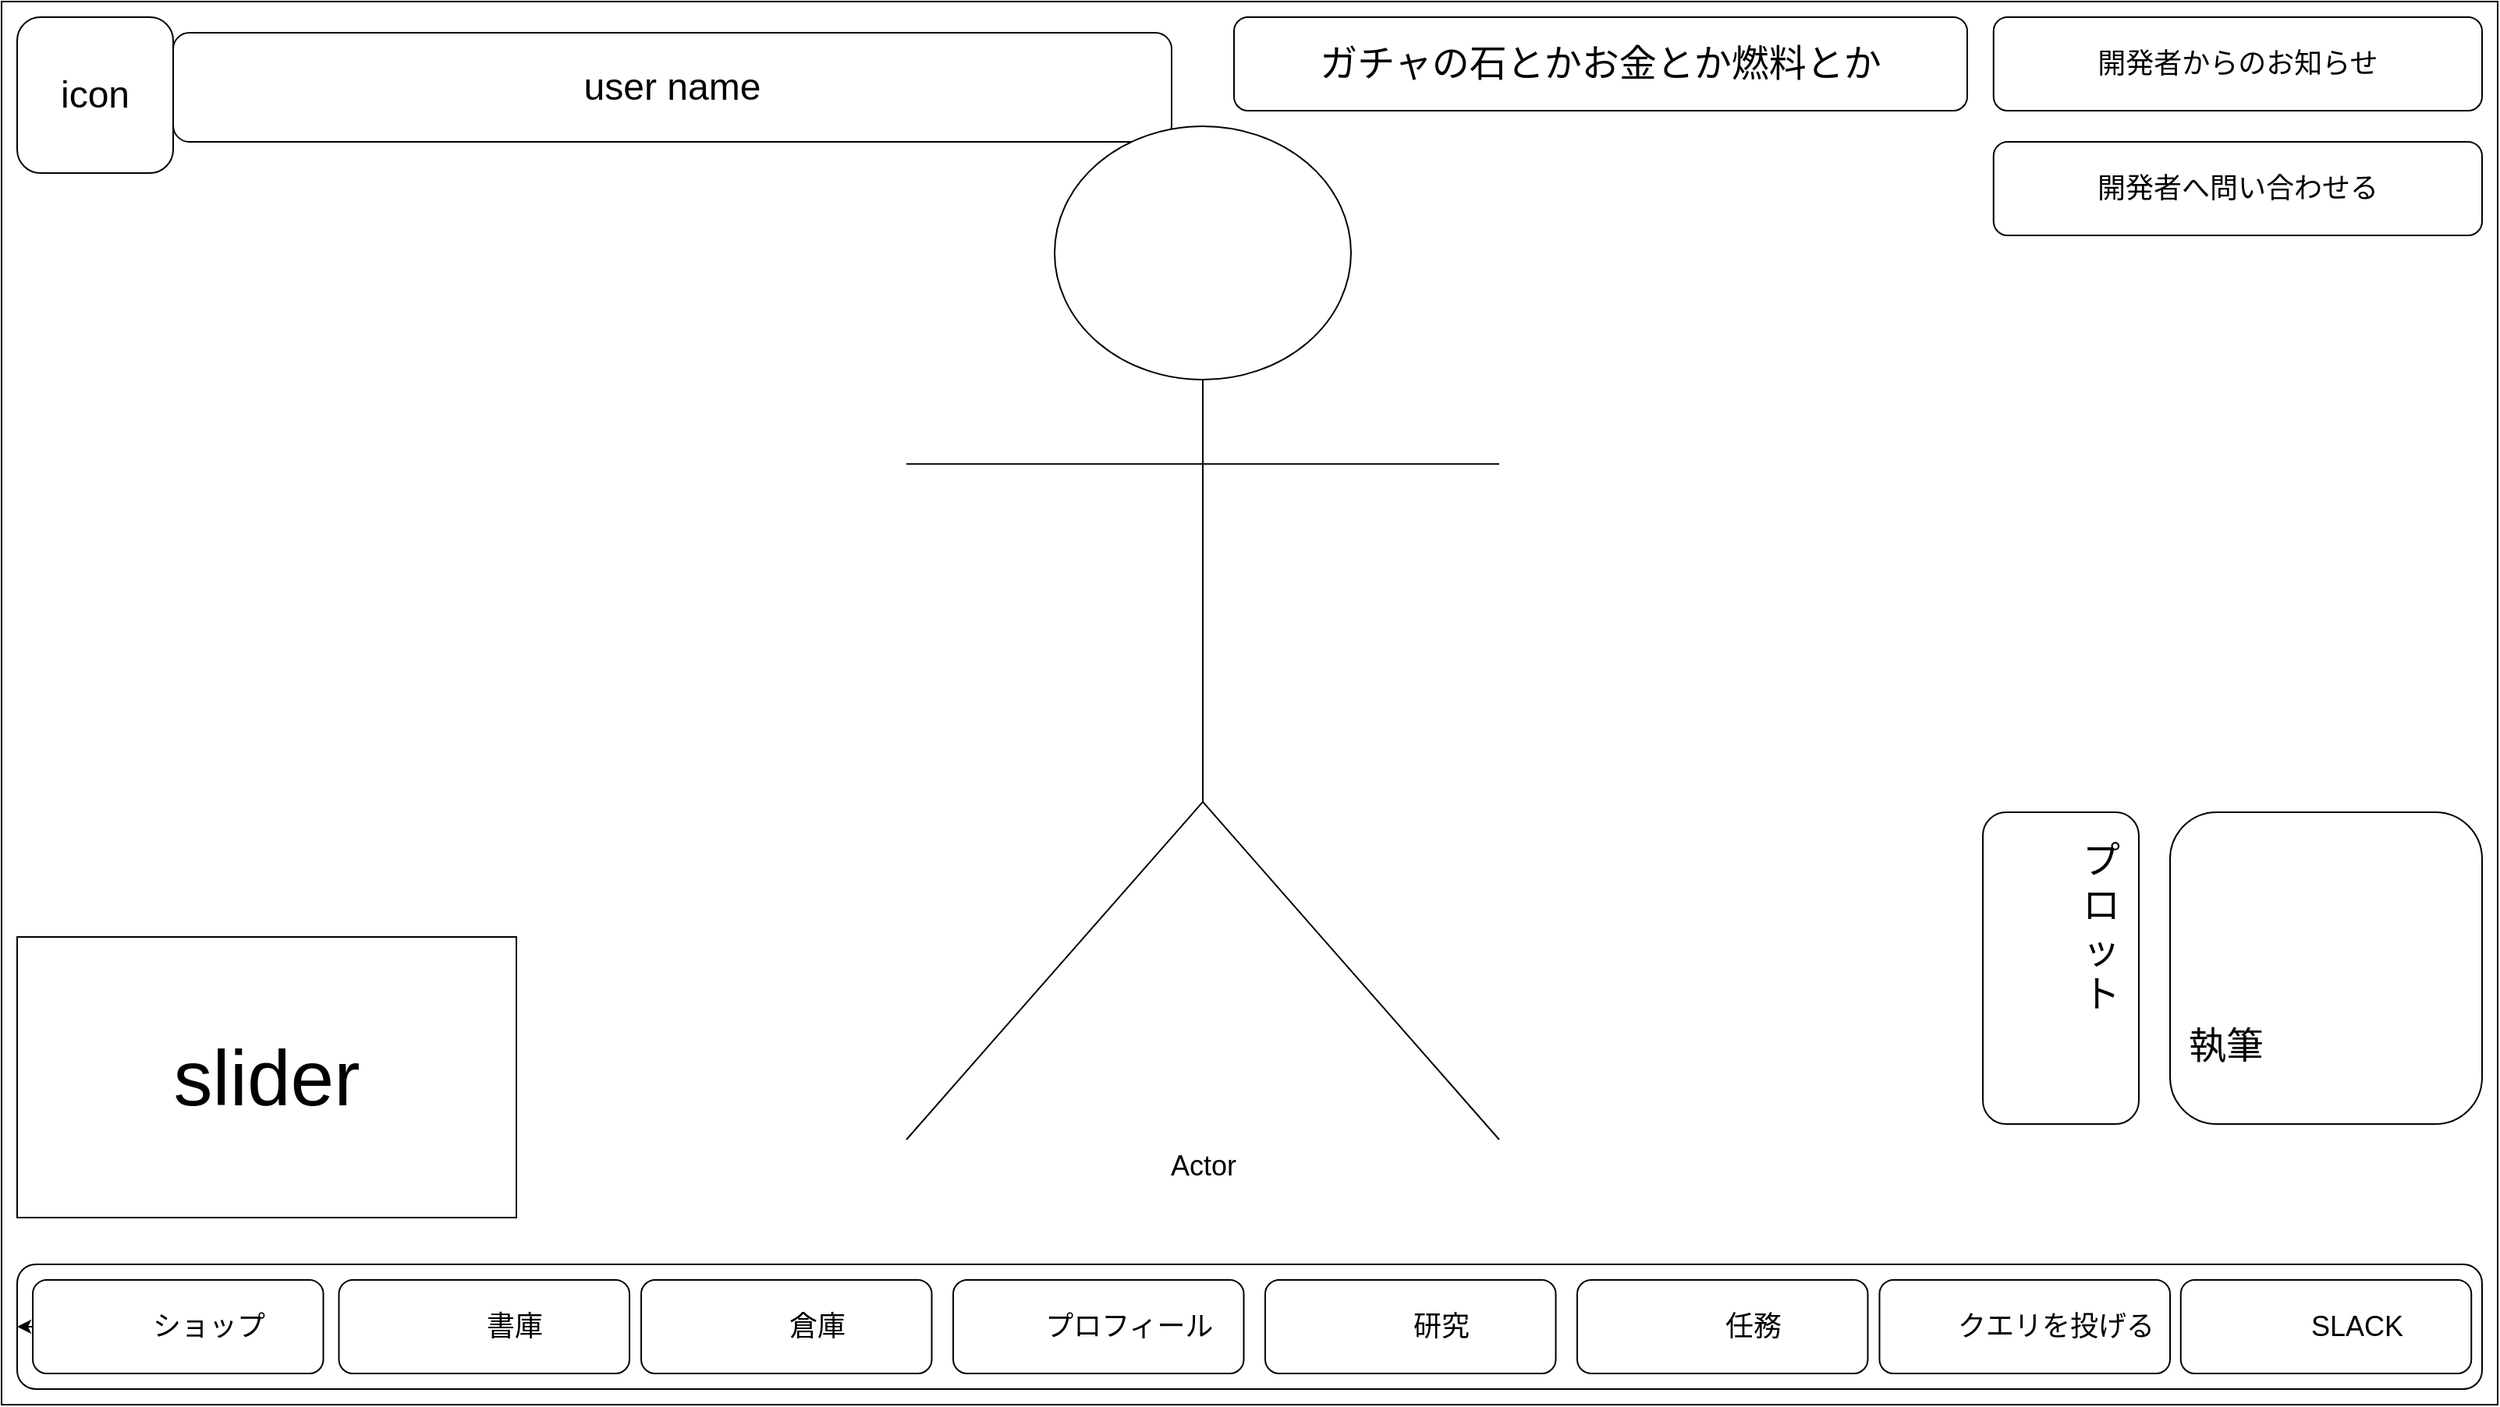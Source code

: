 <mxfile>
    <diagram id="LIIJIWpPd13v7hZqTft3" name="ページ1">
        <mxGraphModel dx="1764" dy="1438" grid="1" gridSize="10" guides="1" tooltips="1" connect="1" arrows="1" fold="1" page="1" pageScale="1" pageWidth="827" pageHeight="1169" math="0" shadow="0">
            <root>
                <mxCell id="0"/>
                <mxCell id="1" parent="0"/>
                <mxCell id="2" value="" style="rounded=0;whiteSpace=wrap;html=1;" parent="1" vertex="1">
                    <mxGeometry x="80" y="80" width="1600" height="900" as="geometry"/>
                </mxCell>
                <mxCell id="3" value="" style="rounded=1;whiteSpace=wrap;html=1;" parent="1" vertex="1">
                    <mxGeometry x="90" y="890" width="1580" height="80" as="geometry"/>
                </mxCell>
                <mxCell id="6" style="edgeStyle=none;html=1;" parent="1" source="4" target="3" edge="1">
                    <mxGeometry relative="1" as="geometry"/>
                </mxCell>
                <mxCell id="4" value="&lt;blockquote style=&quot;margin: 0px 0px 0px 40px; border: none; padding: 0px; font-size: 18px;&quot;&gt;&lt;div style=&quot;font-size: 18px;&quot;&gt;&lt;span style=&quot;font-size: 18px; background-color: initial;&quot;&gt;ショップ&lt;/span&gt;&lt;/div&gt;&lt;/blockquote&gt;" style="rounded=1;whiteSpace=wrap;html=1;align=center;fontSize=18;" parent="1" vertex="1">
                    <mxGeometry x="100" y="900" width="186.25" height="60" as="geometry"/>
                </mxCell>
                <mxCell id="7" value="&lt;blockquote style=&quot;margin: 0px 0px 0px 40px; border: none; padding: 0px; font-size: 18px;&quot;&gt;&lt;span style=&quot;font-size: 18px;&quot;&gt;書庫&lt;/span&gt;&lt;/blockquote&gt;" style="rounded=1;whiteSpace=wrap;html=1;fontSize=18;" parent="1" vertex="1">
                    <mxGeometry x="296.25" y="900" width="186.25" height="60" as="geometry"/>
                </mxCell>
                <mxCell id="8" value="&lt;blockquote style=&quot;margin: 0px 0px 0px 40px; border: none; padding: 0px; font-size: 18px;&quot;&gt;&lt;span style=&quot;font-size: 18px;&quot;&gt;倉庫&lt;/span&gt;&lt;/blockquote&gt;" style="rounded=1;whiteSpace=wrap;html=1;fontSize=18;" parent="1" vertex="1">
                    <mxGeometry x="490" y="900" width="186.25" height="60" as="geometry"/>
                </mxCell>
                <mxCell id="9" value="&lt;blockquote style=&quot;margin: 0px 0px 0px 40px; border: none; padding: 0px; font-size: 18px;&quot;&gt;&lt;span style=&quot;font-size: 18px;&quot;&gt;プロフィール&lt;/span&gt;&lt;/blockquote&gt;" style="rounded=1;whiteSpace=wrap;html=1;fontSize=18;" parent="1" vertex="1">
                    <mxGeometry x="690" y="900" width="186.25" height="60" as="geometry"/>
                </mxCell>
                <mxCell id="10" value="&lt;blockquote style=&quot;margin: 0px 0px 0px 40px; border: none; padding: 0px; font-size: 18px;&quot;&gt;&lt;font style=&quot;font-size: 18px;&quot;&gt;研究&lt;/font&gt;&lt;/blockquote&gt;" style="rounded=1;whiteSpace=wrap;html=1;fontSize=18;" parent="1" vertex="1">
                    <mxGeometry x="890" y="900" width="186.25" height="60" as="geometry"/>
                </mxCell>
                <mxCell id="11" value="&lt;blockquote style=&quot;margin: 0px 0px 0px 40px; border: none; padding: 0px; font-size: 18px;&quot;&gt;&lt;font style=&quot;font-size: 18px;&quot;&gt;任務&lt;/font&gt;&lt;/blockquote&gt;" style="rounded=1;whiteSpace=wrap;html=1;fontSize=18;" parent="1" vertex="1">
                    <mxGeometry x="1090" y="900" width="186.25" height="60" as="geometry"/>
                </mxCell>
                <mxCell id="12" value="&lt;blockquote style=&quot;margin: 0px 0px 0px 40px; border: none; padding: 0px; font-size: 18px;&quot;&gt;&lt;span style=&quot;font-size: 18px;&quot;&gt;クエリを投げる&lt;/span&gt;&lt;/blockquote&gt;" style="rounded=1;whiteSpace=wrap;html=1;fontSize=18;" parent="1" vertex="1">
                    <mxGeometry x="1283.75" y="900" width="186.25" height="60" as="geometry"/>
                </mxCell>
                <mxCell id="13" value="&lt;blockquote style=&quot;margin: 0px 0px 0px 40px; border: none; padding: 0px; font-size: 18px;&quot;&gt;&lt;font style=&quot;font-size: 18px;&quot;&gt;SLACK&lt;/font&gt;&lt;/blockquote&gt;" style="rounded=1;whiteSpace=wrap;html=1;fontSize=18;" parent="1" vertex="1">
                    <mxGeometry x="1476.875" y="900" width="186.25" height="60" as="geometry"/>
                </mxCell>
                <mxCell id="14" value="&lt;div style=&quot;font-size: 24px;&quot;&gt;&lt;span style=&quot;background-color: initial; font-size: 24px;&quot;&gt;執筆&lt;/span&gt;&lt;/div&gt;" style="rounded=1;whiteSpace=wrap;html=1;fontSize=24;align=left;verticalAlign=middle;horizontal=1;spacingTop=100;spacingLeft=10;" parent="1" vertex="1">
                    <mxGeometry x="1470" y="600" width="200" height="200" as="geometry"/>
                </mxCell>
                <mxCell id="15" value="プ&lt;br style=&quot;font-size: 24px;&quot;&gt;ロ&lt;br style=&quot;font-size: 24px;&quot;&gt;ッ&lt;br style=&quot;font-size: 24px;&quot;&gt;ト" style="rounded=1;whiteSpace=wrap;html=1;fontSize=24;horizontal=1;align=right;verticalAlign=top;spacingTop=10;spacingRight=10;" parent="1" vertex="1">
                    <mxGeometry x="1350" y="600" width="100" height="200" as="geometry"/>
                </mxCell>
                <mxCell id="16" value="slider" style="rounded=0;whiteSpace=wrap;html=1;fontSize=50;" parent="1" vertex="1">
                    <mxGeometry x="90" y="680" width="320" height="180" as="geometry"/>
                </mxCell>
                <mxCell id="17" value="icon" style="rounded=1;whiteSpace=wrap;html=1;fontSize=24;" parent="1" vertex="1">
                    <mxGeometry x="90" y="90" width="100" height="100" as="geometry"/>
                </mxCell>
                <mxCell id="18" value="user name" style="rounded=1;whiteSpace=wrap;html=1;fontSize=24;" parent="1" vertex="1">
                    <mxGeometry x="190" y="100" width="640" height="70" as="geometry"/>
                </mxCell>
                <mxCell id="19" value="開発者からのお知らせ" style="rounded=1;whiteSpace=wrap;html=1;fontSize=18;" parent="1" vertex="1">
                    <mxGeometry x="1356.87" y="90" width="313.13" height="60" as="geometry"/>
                </mxCell>
                <mxCell id="20" value="Actor" style="shape=umlActor;verticalLabelPosition=bottom;verticalAlign=top;html=1;outlineConnect=0;fontSize=18;" parent="1" vertex="1">
                    <mxGeometry x="660" y="160" width="380" height="650" as="geometry"/>
                </mxCell>
                <mxCell id="21" value="ガチャの石とかお金とか燃料とか" style="rounded=1;whiteSpace=wrap;html=1;fontSize=24;" vertex="1" parent="1">
                    <mxGeometry x="870" y="90" width="470" height="60" as="geometry"/>
                </mxCell>
                <mxCell id="26" value="開発者へ問い合わせる" style="rounded=1;whiteSpace=wrap;html=1;fontSize=18;" vertex="1" parent="1">
                    <mxGeometry x="1356.87" y="170" width="313.13" height="60" as="geometry"/>
                </mxCell>
            </root>
        </mxGraphModel>
    </diagram>
</mxfile>